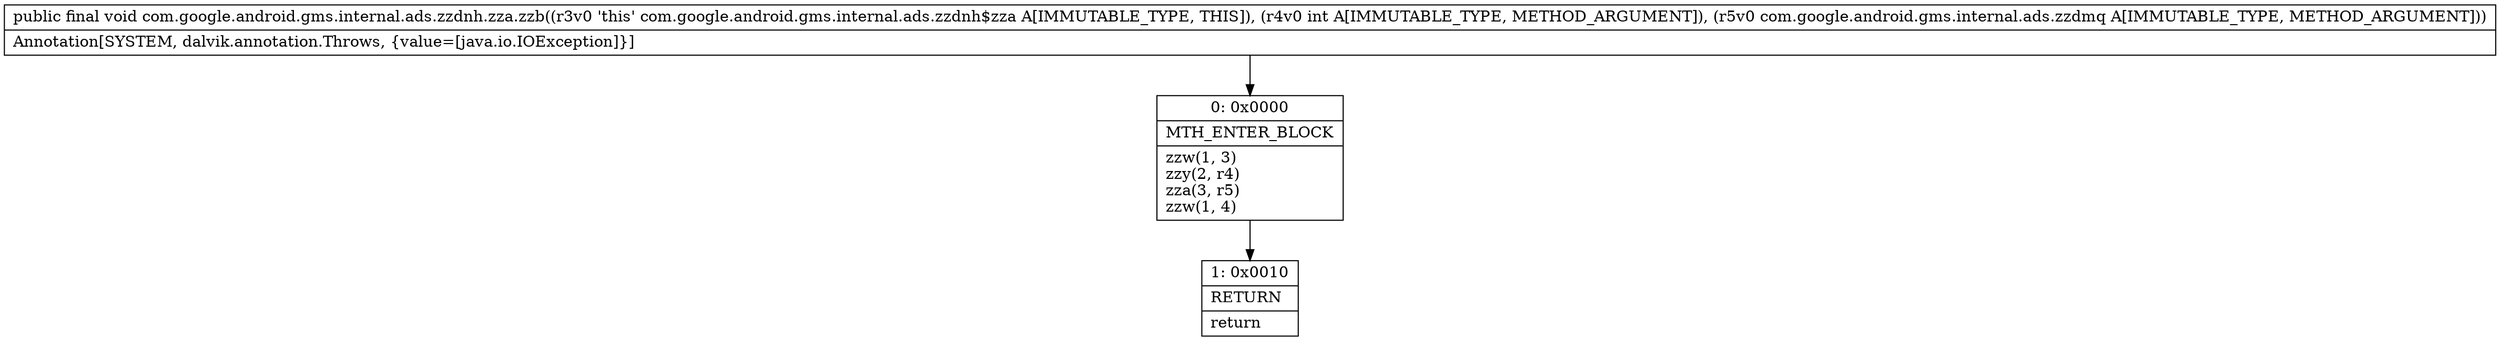 digraph "CFG forcom.google.android.gms.internal.ads.zzdnh.zza.zzb(ILcom\/google\/android\/gms\/internal\/ads\/zzdmq;)V" {
Node_0 [shape=record,label="{0\:\ 0x0000|MTH_ENTER_BLOCK\l|zzw(1, 3)\lzzy(2, r4)\lzza(3, r5)\lzzw(1, 4)\l}"];
Node_1 [shape=record,label="{1\:\ 0x0010|RETURN\l|return\l}"];
MethodNode[shape=record,label="{public final void com.google.android.gms.internal.ads.zzdnh.zza.zzb((r3v0 'this' com.google.android.gms.internal.ads.zzdnh$zza A[IMMUTABLE_TYPE, THIS]), (r4v0 int A[IMMUTABLE_TYPE, METHOD_ARGUMENT]), (r5v0 com.google.android.gms.internal.ads.zzdmq A[IMMUTABLE_TYPE, METHOD_ARGUMENT]))  | Annotation[SYSTEM, dalvik.annotation.Throws, \{value=[java.io.IOException]\}]\l}"];
MethodNode -> Node_0;
Node_0 -> Node_1;
}

